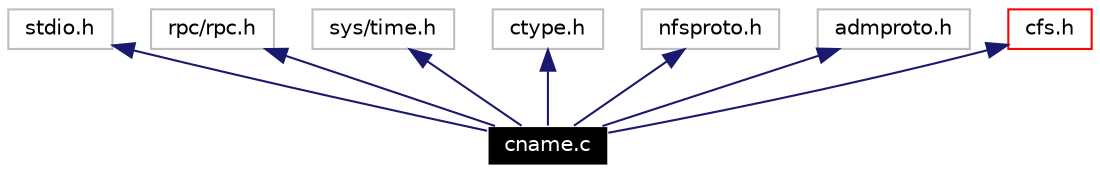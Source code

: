 digraph G
{
  edge [fontname="Helvetica",fontsize=10,labelfontname="Helvetica",labelfontsize=10];
  node [fontname="Helvetica",fontsize=10,shape=record];
  Node197 [label="cname.c",height=0.2,width=0.4,color="white", fillcolor="black", style="filled" fontcolor="white"];
  Node198 -> Node197 [dir=back,color="midnightblue",fontsize=10,style="solid",fontname="Helvetica"];
  Node198 [label="stdio.h",height=0.2,width=0.4,color="grey75"];
  Node199 -> Node197 [dir=back,color="midnightblue",fontsize=10,style="solid",fontname="Helvetica"];
  Node199 [label="rpc/rpc.h",height=0.2,width=0.4,color="grey75"];
  Node200 -> Node197 [dir=back,color="midnightblue",fontsize=10,style="solid",fontname="Helvetica"];
  Node200 [label="sys/time.h",height=0.2,width=0.4,color="grey75"];
  Node201 -> Node197 [dir=back,color="midnightblue",fontsize=10,style="solid",fontname="Helvetica"];
  Node201 [label="ctype.h",height=0.2,width=0.4,color="grey75"];
  Node202 -> Node197 [dir=back,color="midnightblue",fontsize=10,style="solid",fontname="Helvetica"];
  Node202 [label="nfsproto.h",height=0.2,width=0.4,color="grey75"];
  Node203 -> Node197 [dir=back,color="midnightblue",fontsize=10,style="solid",fontname="Helvetica"];
  Node203 [label="admproto.h",height=0.2,width=0.4,color="grey75"];
  Node204 -> Node197 [dir=back,color="midnightblue",fontsize=10,style="solid",fontname="Helvetica"];
  Node204 [label="cfs.h",height=0.2,width=0.4,color="red",URL="$cfs_8h.html"];
}
